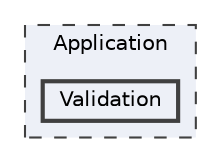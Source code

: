 digraph "Application/Validation"
{
 // LATEX_PDF_SIZE
  bgcolor="transparent";
  edge [fontname=Helvetica,fontsize=10,labelfontname=Helvetica,labelfontsize=10];
  node [fontname=Helvetica,fontsize=10,shape=box,height=0.2,width=0.4];
  compound=true
  subgraph clusterdir_eb1463819d84903762eb6f59cc0c4383 {
    graph [ bgcolor="#edf0f7", pencolor="grey25", label="Application", fontname=Helvetica,fontsize=10 style="filled,dashed", URL="dir_eb1463819d84903762eb6f59cc0c4383.html",tooltip=""]
  dir_8e9dd8051ac93b94df5bf0f2975a7b69 [label="Validation", fillcolor="#edf0f7", color="grey25", style="filled,bold", URL="dir_8e9dd8051ac93b94df5bf0f2975a7b69.html",tooltip=""];
  }
}
